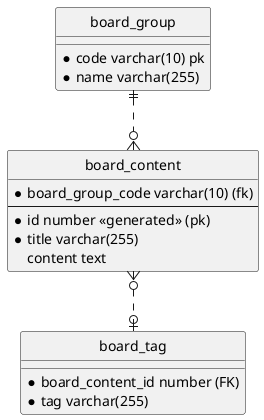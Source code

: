 @startuml
hide circle

skinparam linetype ortho

entity "board_group" as e01 {
  *code varchar(10) pk
  *name varchar(255)
}

entity "board_content" as e02 {
  *board_group_code varchar(10) (fk)
  ---
  *id number <<generated>> (pk)
  *title varchar(255)
  content text
}

entity "board_tag" as e03 {
  *board_content_id number (FK)  
  *tag varchar(255)
}

e01 ||..o{ e02
e02 }o..o| e03

@enduml
